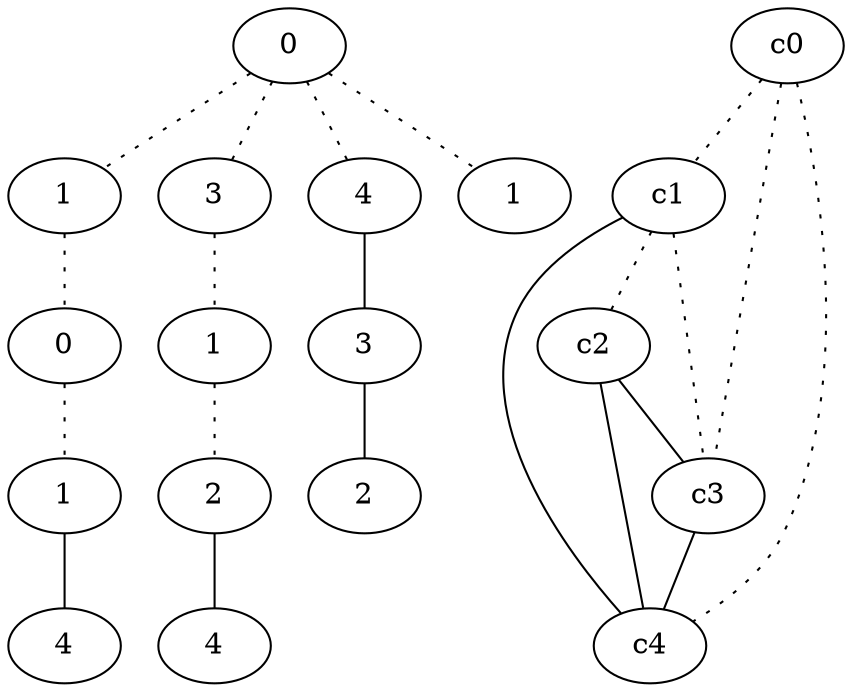 graph {
a0[label=0];
a1[label=1];
a2[label=0];
a3[label=1];
a4[label=4];
a5[label=3];
a6[label=1];
a7[label=2];
a8[label=4];
a9[label=4];
a10[label=3];
a11[label=2];
a12[label=1];
a0 -- a1 [style=dotted];
a0 -- a5 [style=dotted];
a0 -- a9 [style=dotted];
a0 -- a12 [style=dotted];
a1 -- a2 [style=dotted];
a2 -- a3 [style=dotted];
a3 -- a4;
a5 -- a6 [style=dotted];
a6 -- a7 [style=dotted];
a7 -- a8;
a9 -- a10;
a10 -- a11;
c0 -- c1 [style=dotted];
c0 -- c3 [style=dotted];
c0 -- c4 [style=dotted];
c1 -- c2 [style=dotted];
c1 -- c3 [style=dotted];
c1 -- c4;
c2 -- c3;
c2 -- c4;
c3 -- c4;
}
